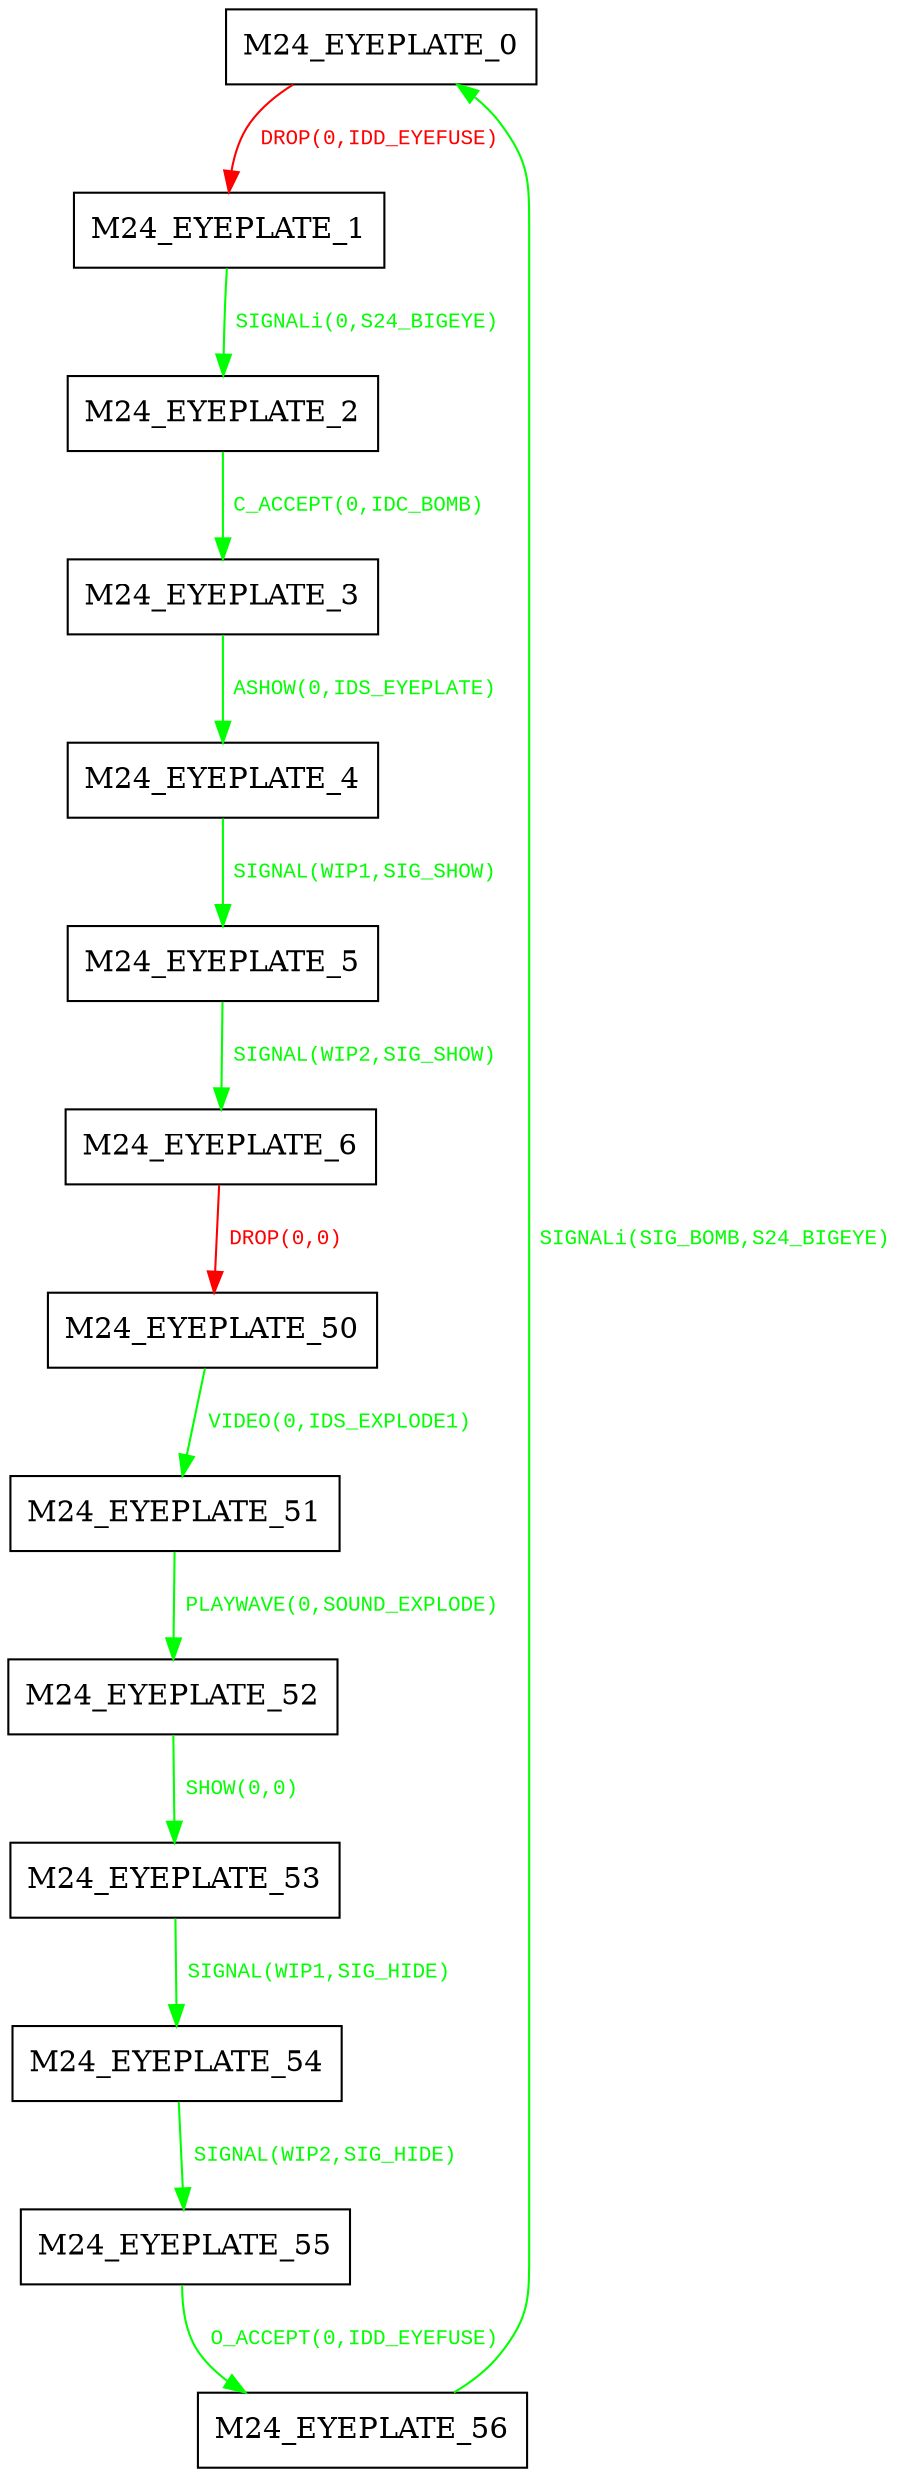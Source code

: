 digraph {
 node [shape=record];
"M24_EYEPLATE_0" -> "M24_EYEPLATE_1"[color=red, fontcolor=red, label=< <font face="Courier New" point-size="10">
DROP(0,IDD_EYEFUSE)<br/>
</font>>];
"M24_EYEPLATE_1" -> "M24_EYEPLATE_2"[color=green, fontcolor=green, label=< <font face="Courier New" point-size="10">
SIGNALi(0,S24_BIGEYE)<br/>
</font>>];
"M24_EYEPLATE_2" -> "M24_EYEPLATE_3"[color=green, fontcolor=green, label=< <font face="Courier New" point-size="10">
C_ACCEPT(0,IDC_BOMB)<br/>
</font>>];
"M24_EYEPLATE_3" -> "M24_EYEPLATE_4"[color=green, fontcolor=green, label=< <font face="Courier New" point-size="10">
ASHOW(0,IDS_EYEPLATE)<br/>
</font>>];
"M24_EYEPLATE_4" -> "M24_EYEPLATE_5"[color=green, fontcolor=green, label=< <font face="Courier New" point-size="10">
SIGNAL(WIP1,SIG_SHOW)<br/>
</font>>];
"M24_EYEPLATE_5" -> "M24_EYEPLATE_6"[color=green, fontcolor=green, label=< <font face="Courier New" point-size="10">
SIGNAL(WIP2,SIG_SHOW)<br/>
</font>>];
"M24_EYEPLATE_6" -> "M24_EYEPLATE_50"[color=red, fontcolor=red, label=< <font face="Courier New" point-size="10">
DROP(0,0)<br/>
</font>>];
"M24_EYEPLATE_50" -> "M24_EYEPLATE_51"[color=green, fontcolor=green, label=< <font face="Courier New" point-size="10">
VIDEO(0,IDS_EXPLODE1)<br/>
</font>>];
"M24_EYEPLATE_51" -> "M24_EYEPLATE_52"[color=green, fontcolor=green, label=< <font face="Courier New" point-size="10">
PLAYWAVE(0,SOUND_EXPLODE)<br/>
</font>>];
"M24_EYEPLATE_52" -> "M24_EYEPLATE_53"[color=green, fontcolor=green, label=< <font face="Courier New" point-size="10">
SHOW(0,0)<br/>
</font>>];
"M24_EYEPLATE_53" -> "M24_EYEPLATE_54"[color=green, fontcolor=green, label=< <font face="Courier New" point-size="10">
SIGNAL(WIP1,SIG_HIDE)<br/>
</font>>];
"M24_EYEPLATE_54" -> "M24_EYEPLATE_55"[color=green, fontcolor=green, label=< <font face="Courier New" point-size="10">
SIGNAL(WIP2,SIG_HIDE)<br/>
</font>>];
"M24_EYEPLATE_55" -> "M24_EYEPLATE_56"[color=green, fontcolor=green, label=< <font face="Courier New" point-size="10">
O_ACCEPT(0,IDD_EYEFUSE)<br/>
</font>>];
"M24_EYEPLATE_56" -> "M24_EYEPLATE_0"[color=green, fontcolor=green, label=< <font face="Courier New" point-size="10">
SIGNALi(SIG_BOMB,S24_BIGEYE)<br/>
</font>>];
}
